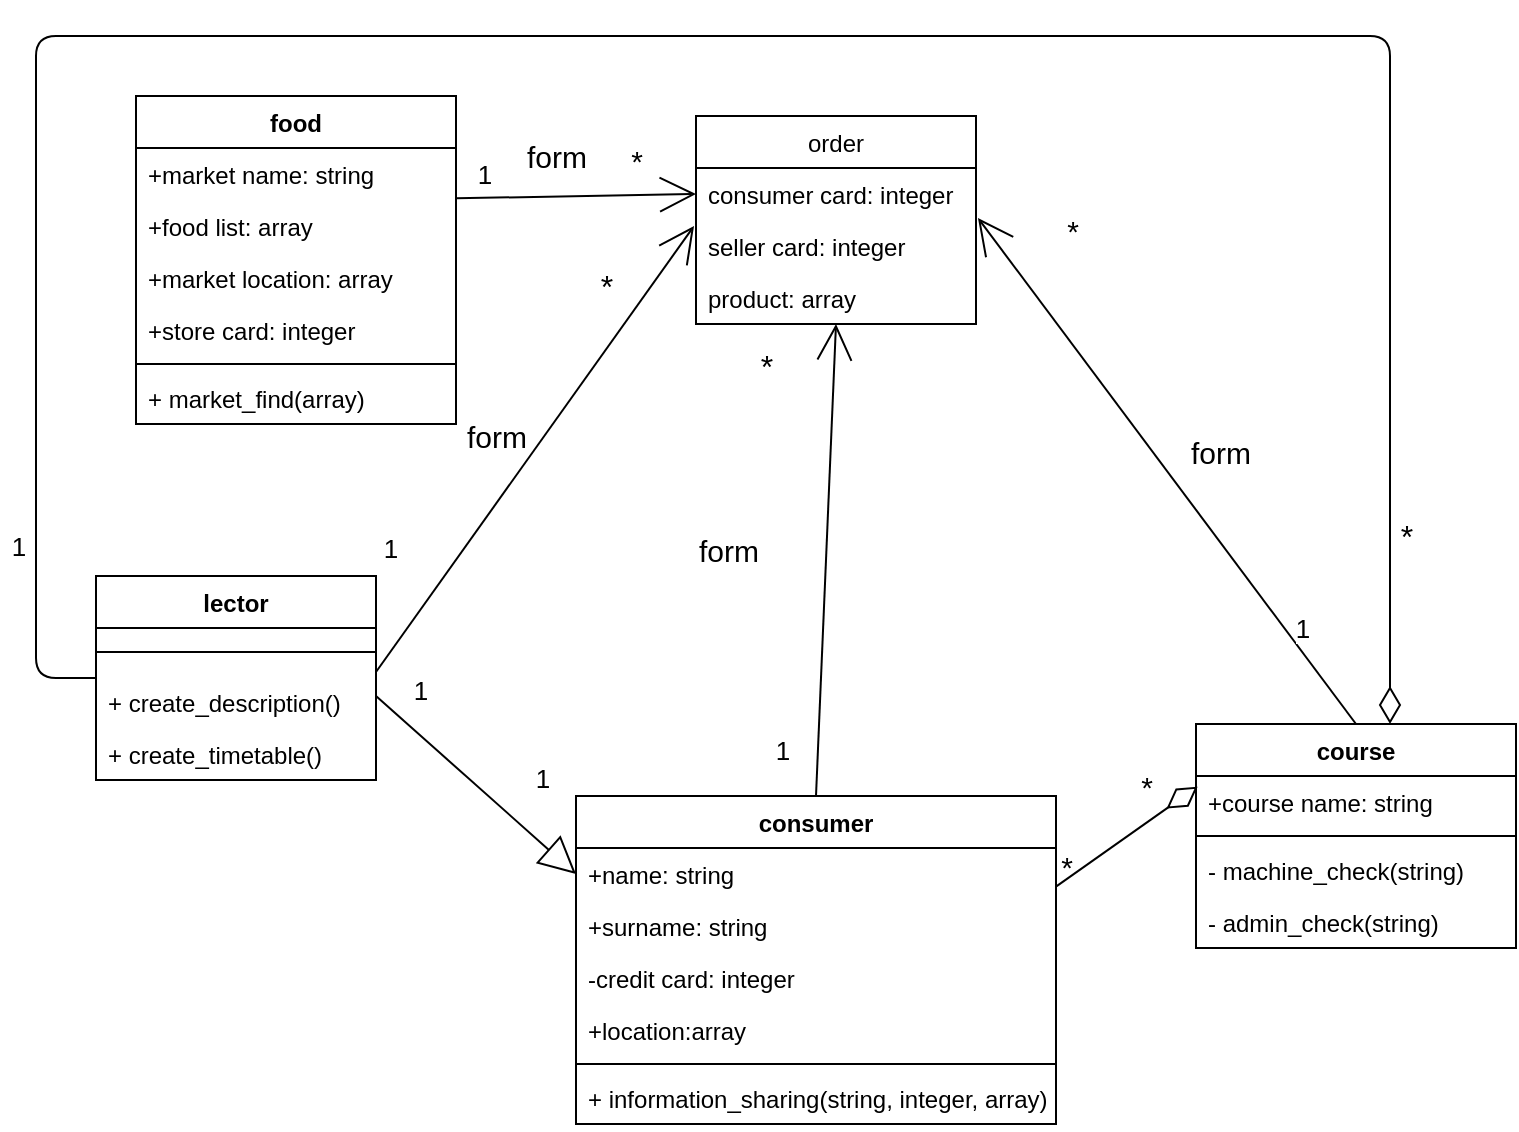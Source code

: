 <mxfile version="20.4.0" type="device"><diagram id="mCyr1kptdM3YggUfpTlr" name="Page-1"><mxGraphModel dx="2035" dy="1781" grid="1" gridSize="10" guides="1" tooltips="1" connect="1" arrows="1" fold="1" page="1" pageScale="1" pageWidth="850" pageHeight="1100" math="0" shadow="0"><root><mxCell id="0"/><mxCell id="1" parent="0"/><mxCell id="0eG6ofpgCcPR3kmMt1Um-9" value="" style="endArrow=diamondThin;endSize=16;endFill=0;html=1;exitX=1;exitY=0.744;exitDx=0;exitDy=0;exitPerimeter=0;entryX=0.005;entryY=0.205;entryDx=0;entryDy=0;entryPerimeter=0;" parent="1" source="x_484GHZZWu53BYTlyRl-2" target="x_484GHZZWu53BYTlyRl-9" edge="1"><mxGeometry x="0.007" y="-8" width="160" relative="1" as="geometry"><mxPoint x="427.66" y="-615.402" as="sourcePoint"/><mxPoint x="582.06" y="-655.4" as="targetPoint"/><mxPoint as="offset"/></mxGeometry></mxCell><mxCell id="0eG6ofpgCcPR3kmMt1Um-12" value="&lt;font style=&quot;font-size: 16px;&quot;&gt;*&lt;/font&gt;" style="edgeLabel;resizable=0;html=1;align=right;verticalAlign=bottom;" parent="1" connectable="0" vertex="1"><mxGeometry x="440.0" y="-619.997" as="geometry"/></mxCell><mxCell id="0eG6ofpgCcPR3kmMt1Um-13" value="&lt;font style=&quot;font-size: 15px;&quot;&gt;*&lt;/font&gt;" style="text;html=1;align=center;verticalAlign=middle;resizable=0;points=[];autosize=1;strokeColor=none;fillColor=none;fontSize=13;" parent="1" vertex="1"><mxGeometry x="550" y="-660" width="30" height="30" as="geometry"/></mxCell><mxCell id="0eG6ofpgCcPR3kmMt1Um-15" value="order" style="swimlane;fontStyle=0;childLayout=stackLayout;horizontal=1;startSize=26;fillColor=none;horizontalStack=0;resizeParent=1;resizeParentMax=0;resizeLast=0;collapsible=1;marginBottom=0;" parent="1" vertex="1"><mxGeometry x="340" y="-980" width="140" height="104" as="geometry"/></mxCell><mxCell id="0eG6ofpgCcPR3kmMt1Um-18" value="consumer card: integer" style="text;strokeColor=none;fillColor=none;align=left;verticalAlign=top;spacingLeft=4;spacingRight=4;overflow=hidden;rotatable=0;points=[[0,0.5],[1,0.5]];portConstraint=eastwest;" parent="0eG6ofpgCcPR3kmMt1Um-15" vertex="1"><mxGeometry y="26" width="140" height="26" as="geometry"/></mxCell><mxCell id="0eG6ofpgCcPR3kmMt1Um-42" value="seller card: integer" style="text;strokeColor=none;fillColor=none;align=left;verticalAlign=top;spacingLeft=4;spacingRight=4;overflow=hidden;rotatable=0;points=[[0,0.5],[1,0.5]];portConstraint=eastwest;" parent="0eG6ofpgCcPR3kmMt1Um-15" vertex="1"><mxGeometry y="52" width="140" height="26" as="geometry"/></mxCell><mxCell id="0eG6ofpgCcPR3kmMt1Um-46" value="product: array" style="text;strokeColor=none;fillColor=none;align=left;verticalAlign=top;spacingLeft=4;spacingRight=4;overflow=hidden;rotatable=0;points=[[0,0.5],[1,0.5]];portConstraint=eastwest;" parent="0eG6ofpgCcPR3kmMt1Um-15" vertex="1"><mxGeometry y="78" width="140" height="26" as="geometry"/></mxCell><mxCell id="0eG6ofpgCcPR3kmMt1Um-31" value="" style="endArrow=block;endSize=16;endFill=0;html=1;exitX=1;exitY=1;exitDx=0;exitDy=0;entryX=0;entryY=0.5;entryDx=0;entryDy=0;" parent="1" target="x_484GHZZWu53BYTlyRl-2" edge="1"><mxGeometry x="0.007" y="-8" width="160" relative="1" as="geometry"><mxPoint x="180" y="-690" as="sourcePoint"/><mxPoint x="284.86" y="-607.836" as="targetPoint"/><mxPoint as="offset"/></mxGeometry></mxCell><mxCell id="0eG6ofpgCcPR3kmMt1Um-32" value="1" style="edgeLabel;html=1;align=center;verticalAlign=middle;resizable=0;points=[];fontSize=13;" parent="0eG6ofpgCcPR3kmMt1Um-31" vertex="1" connectable="0"><mxGeometry x="-0.629" y="4" relative="1" as="geometry"><mxPoint y="-17" as="offset"/></mxGeometry></mxCell><mxCell id="0eG6ofpgCcPR3kmMt1Um-35" value="1" style="edgeLabel;html=1;align=center;verticalAlign=middle;resizable=0;points=[];fontSize=13;" parent="1" vertex="1" connectable="0"><mxGeometry x="220.003" y="-699.996" as="geometry"><mxPoint x="43" y="51" as="offset"/></mxGeometry></mxCell><mxCell id="0eG6ofpgCcPR3kmMt1Um-38" value="&lt;font style=&quot;font-size: 15px;&quot;&gt;form&lt;/font&gt;" style="endArrow=open;endSize=16;endFill=0;html=1;exitX=1;exitY=0.5;exitDx=0;exitDy=0;entryX=-0.007;entryY=0.115;entryDx=0;entryDy=0;entryPerimeter=0;" parent="1" edge="1"><mxGeometry x="-0.044" y="20" width="160" relative="1" as="geometry"><mxPoint x="180" y="-702" as="sourcePoint"/><mxPoint x="339.02" y="-925.01" as="targetPoint"/><mxPoint as="offset"/></mxGeometry></mxCell><mxCell id="0eG6ofpgCcPR3kmMt1Um-39" value="1" style="edgeLabel;html=1;align=center;verticalAlign=middle;resizable=0;points=[];fontSize=13;" parent="0eG6ofpgCcPR3kmMt1Um-38" vertex="1" connectable="0"><mxGeometry x="-0.629" y="4" relative="1" as="geometry"><mxPoint x="-20" y="-18" as="offset"/></mxGeometry></mxCell><mxCell id="0eG6ofpgCcPR3kmMt1Um-41" value="&lt;font style=&quot;font-size: 16px;&quot;&gt;*&lt;/font&gt;" style="text;html=1;align=center;verticalAlign=middle;resizable=0;points=[];autosize=1;strokeColor=none;fillColor=none;fontSize=13;" parent="1" vertex="1"><mxGeometry x="280" y="-910" width="30" height="30" as="geometry"/></mxCell><mxCell id="0eG6ofpgCcPR3kmMt1Um-44" value="" style="endArrow=open;endSize=16;endFill=0;html=1;exitX=0.5;exitY=0;exitDx=0;exitDy=0;entryX=1.007;entryY=-0.038;entryDx=0;entryDy=0;entryPerimeter=0;" parent="1" source="x_484GHZZWu53BYTlyRl-8" edge="1"><mxGeometry x="0.007" y="-8" width="160" relative="1" as="geometry"><mxPoint x="667.04" y="-692.6" as="sourcePoint"/><mxPoint x="480.98" y="-928.988" as="targetPoint"/><mxPoint as="offset"/></mxGeometry></mxCell><mxCell id="0eG6ofpgCcPR3kmMt1Um-45" value="1" style="edgeLabel;html=1;align=center;verticalAlign=middle;resizable=0;points=[];fontSize=13;" parent="0eG6ofpgCcPR3kmMt1Um-44" vertex="1" connectable="0"><mxGeometry x="-0.629" y="4" relative="1" as="geometry"><mxPoint x="11" y="-4" as="offset"/></mxGeometry></mxCell><mxCell id="0eG6ofpgCcPR3kmMt1Um-78" value="form" style="edgeLabel;html=1;align=center;verticalAlign=middle;resizable=0;points=[];fontSize=15;" parent="0eG6ofpgCcPR3kmMt1Um-44" vertex="1" connectable="0"><mxGeometry x="-0.052" y="-2" relative="1" as="geometry"><mxPoint x="20" y="-15" as="offset"/></mxGeometry></mxCell><mxCell id="0eG6ofpgCcPR3kmMt1Um-49" value="" style="endArrow=open;endSize=16;endFill=0;html=1;exitX=0.5;exitY=0;exitDx=0;exitDy=0;entryX=0.5;entryY=1;entryDx=0;entryDy=0;entryPerimeter=0;" parent="1" source="x_484GHZZWu53BYTlyRl-1" target="0eG6ofpgCcPR3kmMt1Um-46" edge="1"><mxGeometry x="0.007" y="-8" width="160" relative="1" as="geometry"><mxPoint x="355" y="-666" as="sourcePoint"/><mxPoint x="409.02" y="-852.456" as="targetPoint"/><mxPoint as="offset"/></mxGeometry></mxCell><mxCell id="0eG6ofpgCcPR3kmMt1Um-50" value="1" style="edgeLabel;html=1;align=center;verticalAlign=middle;resizable=0;points=[];fontSize=13;" parent="0eG6ofpgCcPR3kmMt1Um-49" vertex="1" connectable="0"><mxGeometry x="-0.629" y="4" relative="1" as="geometry"><mxPoint x="-15" y="21" as="offset"/></mxGeometry></mxCell><mxCell id="0eG6ofpgCcPR3kmMt1Um-51" value="&lt;font style=&quot;font-size: 16px;&quot;&gt;*&lt;/font&gt;" style="text;html=1;align=center;verticalAlign=middle;resizable=0;points=[];autosize=1;strokeColor=none;fillColor=none;fontSize=13;" parent="1" vertex="1"><mxGeometry x="360" y="-870" width="30" height="30" as="geometry"/></mxCell><mxCell id="0eG6ofpgCcPR3kmMt1Um-52" value="" style="endArrow=none;html=1;startSize=16;startArrow=diamondThin;startFill=0;edgeStyle=orthogonalEdgeStyle;" parent="1" source="x_484GHZZWu53BYTlyRl-8" edge="1"><mxGeometry relative="1" as="geometry"><mxPoint x="687.06" y="-693.4" as="sourcePoint"/><mxPoint x="40" y="-699" as="targetPoint"/><Array as="points"><mxPoint x="687" y="-1020"/><mxPoint x="10" y="-1020"/><mxPoint x="10" y="-699"/></Array></mxGeometry></mxCell><mxCell id="0eG6ofpgCcPR3kmMt1Um-56" value="1" style="edgeLabel;html=1;align=center;verticalAlign=middle;resizable=0;points=[];fontSize=13;" parent="1" vertex="1" connectable="0"><mxGeometry x="180.003" y="-709.997" as="geometry"><mxPoint x="-179" y="-55" as="offset"/></mxGeometry></mxCell><mxCell id="0eG6ofpgCcPR3kmMt1Um-57" value="&lt;font style=&quot;font-size: 16px;&quot;&gt;*&lt;/font&gt;" style="edgeLabel;html=1;align=center;verticalAlign=middle;resizable=0;points=[];fontSize=13;" parent="1" vertex="1" connectable="0"><mxGeometry x="180.003" y="-809.997" as="geometry"><mxPoint x="515" y="40" as="offset"/></mxGeometry></mxCell><mxCell id="0eG6ofpgCcPR3kmMt1Um-58" value="&lt;font style=&quot;font-size: 15px;&quot;&gt;*&lt;/font&gt;" style="edgeLabel;html=1;align=center;verticalAlign=middle;resizable=0;points=[];fontSize=13;" parent="1" vertex="1" connectable="0"><mxGeometry x="675.474" y="-725.66" as="geometry"><mxPoint x="-148" y="-198" as="offset"/></mxGeometry></mxCell><mxCell id="0eG6ofpgCcPR3kmMt1Um-63" value="" style="endArrow=open;endSize=16;endFill=0;html=1;exitX=1;exitY=0.968;exitDx=0;exitDy=0;entryX=0;entryY=0.5;entryDx=0;entryDy=0;exitPerimeter=0;" parent="1" source="x_484GHZZWu53BYTlyRl-18" target="0eG6ofpgCcPR3kmMt1Um-18" edge="1"><mxGeometry x="0.007" y="-8" width="160" relative="1" as="geometry"><mxPoint x="228.26" y="-938.864" as="sourcePoint"/><mxPoint x="349.02" y="-915.01" as="targetPoint"/><mxPoint as="offset"/></mxGeometry></mxCell><mxCell id="0eG6ofpgCcPR3kmMt1Um-64" value="1" style="edgeLabel;html=1;align=center;verticalAlign=middle;resizable=0;points=[];fontSize=13;" parent="0eG6ofpgCcPR3kmMt1Um-63" vertex="1" connectable="0"><mxGeometry x="-0.629" y="4" relative="1" as="geometry"><mxPoint x="-9" y="-8" as="offset"/></mxGeometry></mxCell><mxCell id="0eG6ofpgCcPR3kmMt1Um-65" value="*" style="edgeLabel;html=1;align=center;verticalAlign=middle;resizable=0;points=[];fontSize=15;" parent="1" vertex="1" connectable="0"><mxGeometry x="249.869" y="-941.259" as="geometry"><mxPoint x="60" y="-17" as="offset"/></mxGeometry></mxCell><mxCell id="0eG6ofpgCcPR3kmMt1Um-81" value="form" style="edgeLabel;html=1;align=center;verticalAlign=middle;resizable=0;points=[];fontSize=15;" parent="1" vertex="1" connectable="0"><mxGeometry x="359.995" y="-760.004" as="geometry"><mxPoint x="-4" y="-3" as="offset"/></mxGeometry></mxCell><mxCell id="0eG6ofpgCcPR3kmMt1Um-82" value="form" style="edgeLabel;html=1;align=center;verticalAlign=middle;resizable=0;points=[];fontSize=15;" parent="1" vertex="1" connectable="0"><mxGeometry x="269.995" y="-960.004" as="geometry"/></mxCell><mxCell id="x_484GHZZWu53BYTlyRl-1" value="consumer" style="swimlane;fontStyle=1;align=center;verticalAlign=top;childLayout=stackLayout;horizontal=1;startSize=26;horizontalStack=0;resizeParent=1;resizeParentMax=0;resizeLast=0;collapsible=1;marginBottom=0;" vertex="1" parent="1"><mxGeometry x="280" y="-640" width="240" height="164" as="geometry"/></mxCell><mxCell id="x_484GHZZWu53BYTlyRl-2" value="+name: string" style="text;strokeColor=none;fillColor=none;align=left;verticalAlign=top;spacingLeft=4;spacingRight=4;overflow=hidden;rotatable=0;points=[[0,0.5],[1,0.5]];portConstraint=eastwest;" vertex="1" parent="x_484GHZZWu53BYTlyRl-1"><mxGeometry y="26" width="240" height="26" as="geometry"/></mxCell><mxCell id="x_484GHZZWu53BYTlyRl-5" value="+surname: string" style="text;strokeColor=none;fillColor=none;align=left;verticalAlign=top;spacingLeft=4;spacingRight=4;overflow=hidden;rotatable=0;points=[[0,0.5],[1,0.5]];portConstraint=eastwest;" vertex="1" parent="x_484GHZZWu53BYTlyRl-1"><mxGeometry y="52" width="240" height="26" as="geometry"/></mxCell><mxCell id="x_484GHZZWu53BYTlyRl-6" value="-credit card: integer" style="text;strokeColor=none;fillColor=none;align=left;verticalAlign=top;spacingLeft=4;spacingRight=4;overflow=hidden;rotatable=0;points=[[0,0.5],[1,0.5]];portConstraint=eastwest;" vertex="1" parent="x_484GHZZWu53BYTlyRl-1"><mxGeometry y="78" width="240" height="26" as="geometry"/></mxCell><mxCell id="x_484GHZZWu53BYTlyRl-7" value="+location:array" style="text;strokeColor=none;fillColor=none;align=left;verticalAlign=top;spacingLeft=4;spacingRight=4;overflow=hidden;rotatable=0;points=[[0,0.5],[1,0.5]];portConstraint=eastwest;" vertex="1" parent="x_484GHZZWu53BYTlyRl-1"><mxGeometry y="104" width="240" height="26" as="geometry"/></mxCell><mxCell id="x_484GHZZWu53BYTlyRl-3" value="" style="line;strokeWidth=1;fillColor=none;align=left;verticalAlign=middle;spacingTop=-1;spacingLeft=3;spacingRight=3;rotatable=0;labelPosition=right;points=[];portConstraint=eastwest;strokeColor=inherit;" vertex="1" parent="x_484GHZZWu53BYTlyRl-1"><mxGeometry y="130" width="240" height="8" as="geometry"/></mxCell><mxCell id="x_484GHZZWu53BYTlyRl-4" value="+ information_sharing(string, integer, array)" style="text;strokeColor=none;fillColor=none;align=left;verticalAlign=top;spacingLeft=4;spacingRight=4;overflow=hidden;rotatable=0;points=[[0,0.5],[1,0.5]];portConstraint=eastwest;" vertex="1" parent="x_484GHZZWu53BYTlyRl-1"><mxGeometry y="138" width="240" height="26" as="geometry"/></mxCell><mxCell id="x_484GHZZWu53BYTlyRl-8" value="course" style="swimlane;fontStyle=1;align=center;verticalAlign=top;childLayout=stackLayout;horizontal=1;startSize=26;horizontalStack=0;resizeParent=1;resizeParentMax=0;resizeLast=0;collapsible=1;marginBottom=0;" vertex="1" parent="1"><mxGeometry x="590" y="-676" width="160" height="112" as="geometry"/></mxCell><mxCell id="x_484GHZZWu53BYTlyRl-9" value="+course name: string" style="text;strokeColor=none;fillColor=none;align=left;verticalAlign=top;spacingLeft=4;spacingRight=4;overflow=hidden;rotatable=0;points=[[0,0.5],[1,0.5]];portConstraint=eastwest;" vertex="1" parent="x_484GHZZWu53BYTlyRl-8"><mxGeometry y="26" width="160" height="26" as="geometry"/></mxCell><mxCell id="x_484GHZZWu53BYTlyRl-13" value="" style="line;strokeWidth=1;fillColor=none;align=left;verticalAlign=middle;spacingTop=-1;spacingLeft=3;spacingRight=3;rotatable=0;labelPosition=right;points=[];portConstraint=eastwest;strokeColor=inherit;" vertex="1" parent="x_484GHZZWu53BYTlyRl-8"><mxGeometry y="52" width="160" height="8" as="geometry"/></mxCell><mxCell id="x_484GHZZWu53BYTlyRl-14" value="- machine_check(string)" style="text;strokeColor=none;fillColor=none;align=left;verticalAlign=top;spacingLeft=4;spacingRight=4;overflow=hidden;rotatable=0;points=[[0,0.5],[1,0.5]];portConstraint=eastwest;" vertex="1" parent="x_484GHZZWu53BYTlyRl-8"><mxGeometry y="60" width="160" height="26" as="geometry"/></mxCell><mxCell id="x_484GHZZWu53BYTlyRl-15" value="- admin_check(string) " style="text;strokeColor=none;fillColor=none;align=left;verticalAlign=top;spacingLeft=4;spacingRight=4;overflow=hidden;rotatable=0;points=[[0,0.5],[1,0.5]];portConstraint=eastwest;" vertex="1" parent="x_484GHZZWu53BYTlyRl-8"><mxGeometry y="86" width="160" height="26" as="geometry"/></mxCell><mxCell id="x_484GHZZWu53BYTlyRl-17" value="food" style="swimlane;fontStyle=1;align=center;verticalAlign=top;childLayout=stackLayout;horizontal=1;startSize=26;horizontalStack=0;resizeParent=1;resizeParentMax=0;resizeLast=0;collapsible=1;marginBottom=0;" vertex="1" parent="1"><mxGeometry x="60" y="-990" width="160" height="164" as="geometry"/></mxCell><mxCell id="x_484GHZZWu53BYTlyRl-18" value="+market name: string" style="text;strokeColor=none;fillColor=none;align=left;verticalAlign=top;spacingLeft=4;spacingRight=4;overflow=hidden;rotatable=0;points=[[0,0.5],[1,0.5]];portConstraint=eastwest;" vertex="1" parent="x_484GHZZWu53BYTlyRl-17"><mxGeometry y="26" width="160" height="26" as="geometry"/></mxCell><mxCell id="x_484GHZZWu53BYTlyRl-19" value="+food list: array" style="text;strokeColor=none;fillColor=none;align=left;verticalAlign=top;spacingLeft=4;spacingRight=4;overflow=hidden;rotatable=0;points=[[0,0.5],[1,0.5]];portConstraint=eastwest;" vertex="1" parent="x_484GHZZWu53BYTlyRl-17"><mxGeometry y="52" width="160" height="26" as="geometry"/></mxCell><mxCell id="x_484GHZZWu53BYTlyRl-20" value="+market location: array" style="text;strokeColor=none;fillColor=none;align=left;verticalAlign=top;spacingLeft=4;spacingRight=4;overflow=hidden;rotatable=0;points=[[0,0.5],[1,0.5]];portConstraint=eastwest;" vertex="1" parent="x_484GHZZWu53BYTlyRl-17"><mxGeometry y="78" width="160" height="26" as="geometry"/></mxCell><mxCell id="x_484GHZZWu53BYTlyRl-21" value="+store card: integer" style="text;strokeColor=none;fillColor=none;align=left;verticalAlign=top;spacingLeft=4;spacingRight=4;overflow=hidden;rotatable=0;points=[[0,0.5],[1,0.5]];portConstraint=eastwest;" vertex="1" parent="x_484GHZZWu53BYTlyRl-17"><mxGeometry y="104" width="160" height="26" as="geometry"/></mxCell><mxCell id="x_484GHZZWu53BYTlyRl-22" value="" style="line;strokeWidth=1;fillColor=none;align=left;verticalAlign=middle;spacingTop=-1;spacingLeft=3;spacingRight=3;rotatable=0;labelPosition=right;points=[];portConstraint=eastwest;strokeColor=inherit;" vertex="1" parent="x_484GHZZWu53BYTlyRl-17"><mxGeometry y="130" width="160" height="8" as="geometry"/></mxCell><mxCell id="x_484GHZZWu53BYTlyRl-23" value="+ market_find(array)" style="text;strokeColor=none;fillColor=none;align=left;verticalAlign=top;spacingLeft=4;spacingRight=4;overflow=hidden;rotatable=0;points=[[0,0.5],[1,0.5]];portConstraint=eastwest;" vertex="1" parent="x_484GHZZWu53BYTlyRl-17"><mxGeometry y="138" width="160" height="26" as="geometry"/></mxCell><mxCell id="x_484GHZZWu53BYTlyRl-24" value="lector" style="swimlane;fontStyle=1;align=center;verticalAlign=top;childLayout=stackLayout;horizontal=1;startSize=26;horizontalStack=0;resizeParent=1;resizeParentMax=0;resizeLast=0;collapsible=1;marginBottom=0;" vertex="1" parent="1"><mxGeometry x="40" y="-750" width="140" height="102" as="geometry"/></mxCell><mxCell id="x_484GHZZWu53BYTlyRl-26" value="" style="line;strokeWidth=1;fillColor=none;align=left;verticalAlign=middle;spacingTop=-1;spacingLeft=3;spacingRight=3;rotatable=0;labelPosition=right;points=[];portConstraint=eastwest;strokeColor=inherit;" vertex="1" parent="x_484GHZZWu53BYTlyRl-24"><mxGeometry y="26" width="140" height="24" as="geometry"/></mxCell><mxCell id="x_484GHZZWu53BYTlyRl-27" value="+ create_description()" style="text;strokeColor=none;fillColor=none;align=left;verticalAlign=top;spacingLeft=4;spacingRight=4;overflow=hidden;rotatable=0;points=[[0,0.5],[1,0.5]];portConstraint=eastwest;" vertex="1" parent="x_484GHZZWu53BYTlyRl-24"><mxGeometry y="50" width="140" height="26" as="geometry"/></mxCell><mxCell id="x_484GHZZWu53BYTlyRl-28" value="+ create_timetable() " style="text;strokeColor=none;fillColor=none;align=left;verticalAlign=top;spacingLeft=4;spacingRight=4;overflow=hidden;rotatable=0;points=[[0,0.5],[1,0.5]];portConstraint=eastwest;" vertex="1" parent="x_484GHZZWu53BYTlyRl-24"><mxGeometry y="76" width="140" height="26" as="geometry"/></mxCell><mxCell id="x_484GHZZWu53BYTlyRl-30" value="&lt;font style=&quot;font-size: 15px;&quot;&gt;*&lt;/font&gt;" style="text;html=1;align=center;verticalAlign=middle;resizable=0;points=[];autosize=1;strokeColor=none;fillColor=none;fontSize=13;" vertex="1" parent="1"><mxGeometry x="510" y="-620" width="30" height="30" as="geometry"/></mxCell></root></mxGraphModel></diagram></mxfile>
